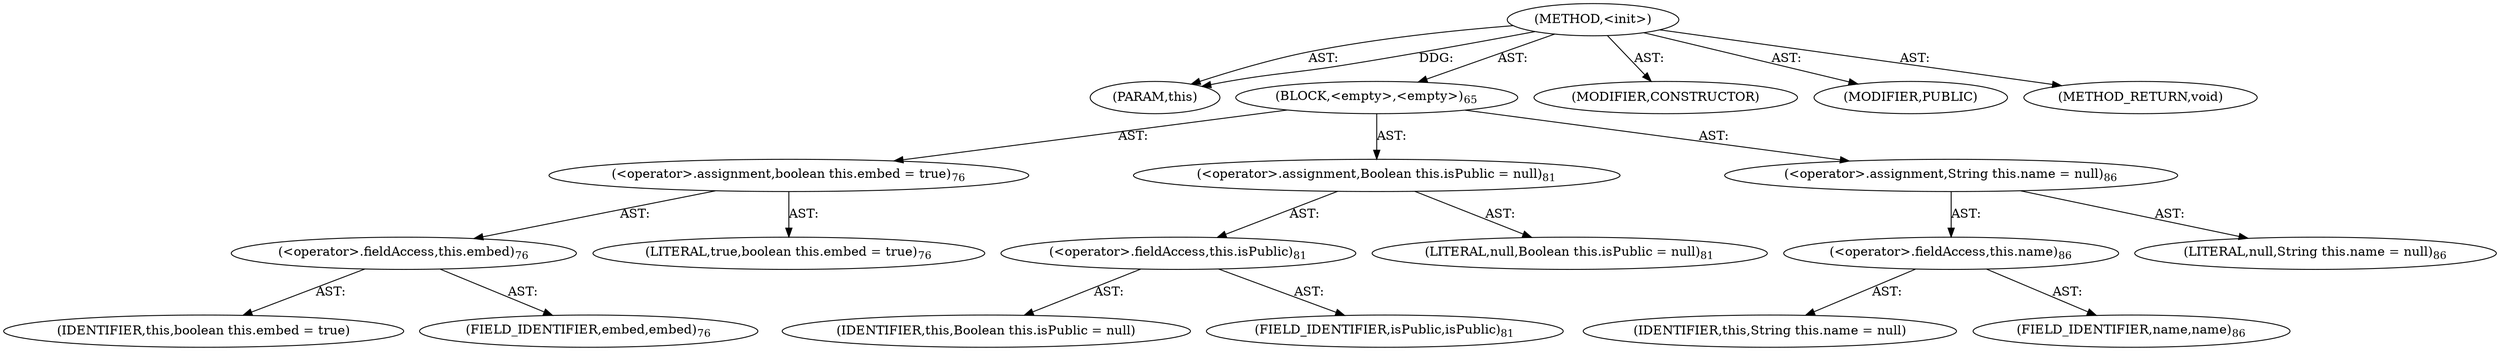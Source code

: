 digraph "&lt;init&gt;" {  
"111669149706" [label = <(METHOD,&lt;init&gt;)> ]
"115964117006" [label = <(PARAM,this)> ]
"25769803794" [label = <(BLOCK,&lt;empty&gt;,&lt;empty&gt;)<SUB>65</SUB>> ]
"30064771137" [label = <(&lt;operator&gt;.assignment,boolean this.embed = true)<SUB>76</SUB>> ]
"30064771138" [label = <(&lt;operator&gt;.fieldAccess,this.embed)<SUB>76</SUB>> ]
"68719476784" [label = <(IDENTIFIER,this,boolean this.embed = true)> ]
"55834574856" [label = <(FIELD_IDENTIFIER,embed,embed)<SUB>76</SUB>> ]
"90194313236" [label = <(LITERAL,true,boolean this.embed = true)<SUB>76</SUB>> ]
"30064771139" [label = <(&lt;operator&gt;.assignment,Boolean this.isPublic = null)<SUB>81</SUB>> ]
"30064771140" [label = <(&lt;operator&gt;.fieldAccess,this.isPublic)<SUB>81</SUB>> ]
"68719476785" [label = <(IDENTIFIER,this,Boolean this.isPublic = null)> ]
"55834574857" [label = <(FIELD_IDENTIFIER,isPublic,isPublic)<SUB>81</SUB>> ]
"90194313237" [label = <(LITERAL,null,Boolean this.isPublic = null)<SUB>81</SUB>> ]
"30064771141" [label = <(&lt;operator&gt;.assignment,String this.name = null)<SUB>86</SUB>> ]
"30064771142" [label = <(&lt;operator&gt;.fieldAccess,this.name)<SUB>86</SUB>> ]
"68719476786" [label = <(IDENTIFIER,this,String this.name = null)> ]
"55834574858" [label = <(FIELD_IDENTIFIER,name,name)<SUB>86</SUB>> ]
"90194313238" [label = <(LITERAL,null,String this.name = null)<SUB>86</SUB>> ]
"133143986200" [label = <(MODIFIER,CONSTRUCTOR)> ]
"133143986201" [label = <(MODIFIER,PUBLIC)> ]
"128849018890" [label = <(METHOD_RETURN,void)> ]
  "111669149706" -> "115964117006"  [ label = "AST: "] 
  "111669149706" -> "25769803794"  [ label = "AST: "] 
  "111669149706" -> "133143986200"  [ label = "AST: "] 
  "111669149706" -> "133143986201"  [ label = "AST: "] 
  "111669149706" -> "128849018890"  [ label = "AST: "] 
  "25769803794" -> "30064771137"  [ label = "AST: "] 
  "25769803794" -> "30064771139"  [ label = "AST: "] 
  "25769803794" -> "30064771141"  [ label = "AST: "] 
  "30064771137" -> "30064771138"  [ label = "AST: "] 
  "30064771137" -> "90194313236"  [ label = "AST: "] 
  "30064771138" -> "68719476784"  [ label = "AST: "] 
  "30064771138" -> "55834574856"  [ label = "AST: "] 
  "30064771139" -> "30064771140"  [ label = "AST: "] 
  "30064771139" -> "90194313237"  [ label = "AST: "] 
  "30064771140" -> "68719476785"  [ label = "AST: "] 
  "30064771140" -> "55834574857"  [ label = "AST: "] 
  "30064771141" -> "30064771142"  [ label = "AST: "] 
  "30064771141" -> "90194313238"  [ label = "AST: "] 
  "30064771142" -> "68719476786"  [ label = "AST: "] 
  "30064771142" -> "55834574858"  [ label = "AST: "] 
  "111669149706" -> "115964117006"  [ label = "DDG: "] 
}

